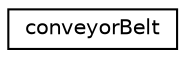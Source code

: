 digraph "Graphical Class Hierarchy"
{
 // LATEX_PDF_SIZE
  edge [fontname="Helvetica",fontsize="10",labelfontname="Helvetica",labelfontsize="10"];
  node [fontname="Helvetica",fontsize="10",shape=record];
  rankdir="LR";
  Node0 [label="conveyorBelt",height=0.2,width=0.4,color="black", fillcolor="white", style="filled",URL="$classpFlow_1_1conveyorBelt.html",tooltip="conveyor belt model for a wall"];
}
